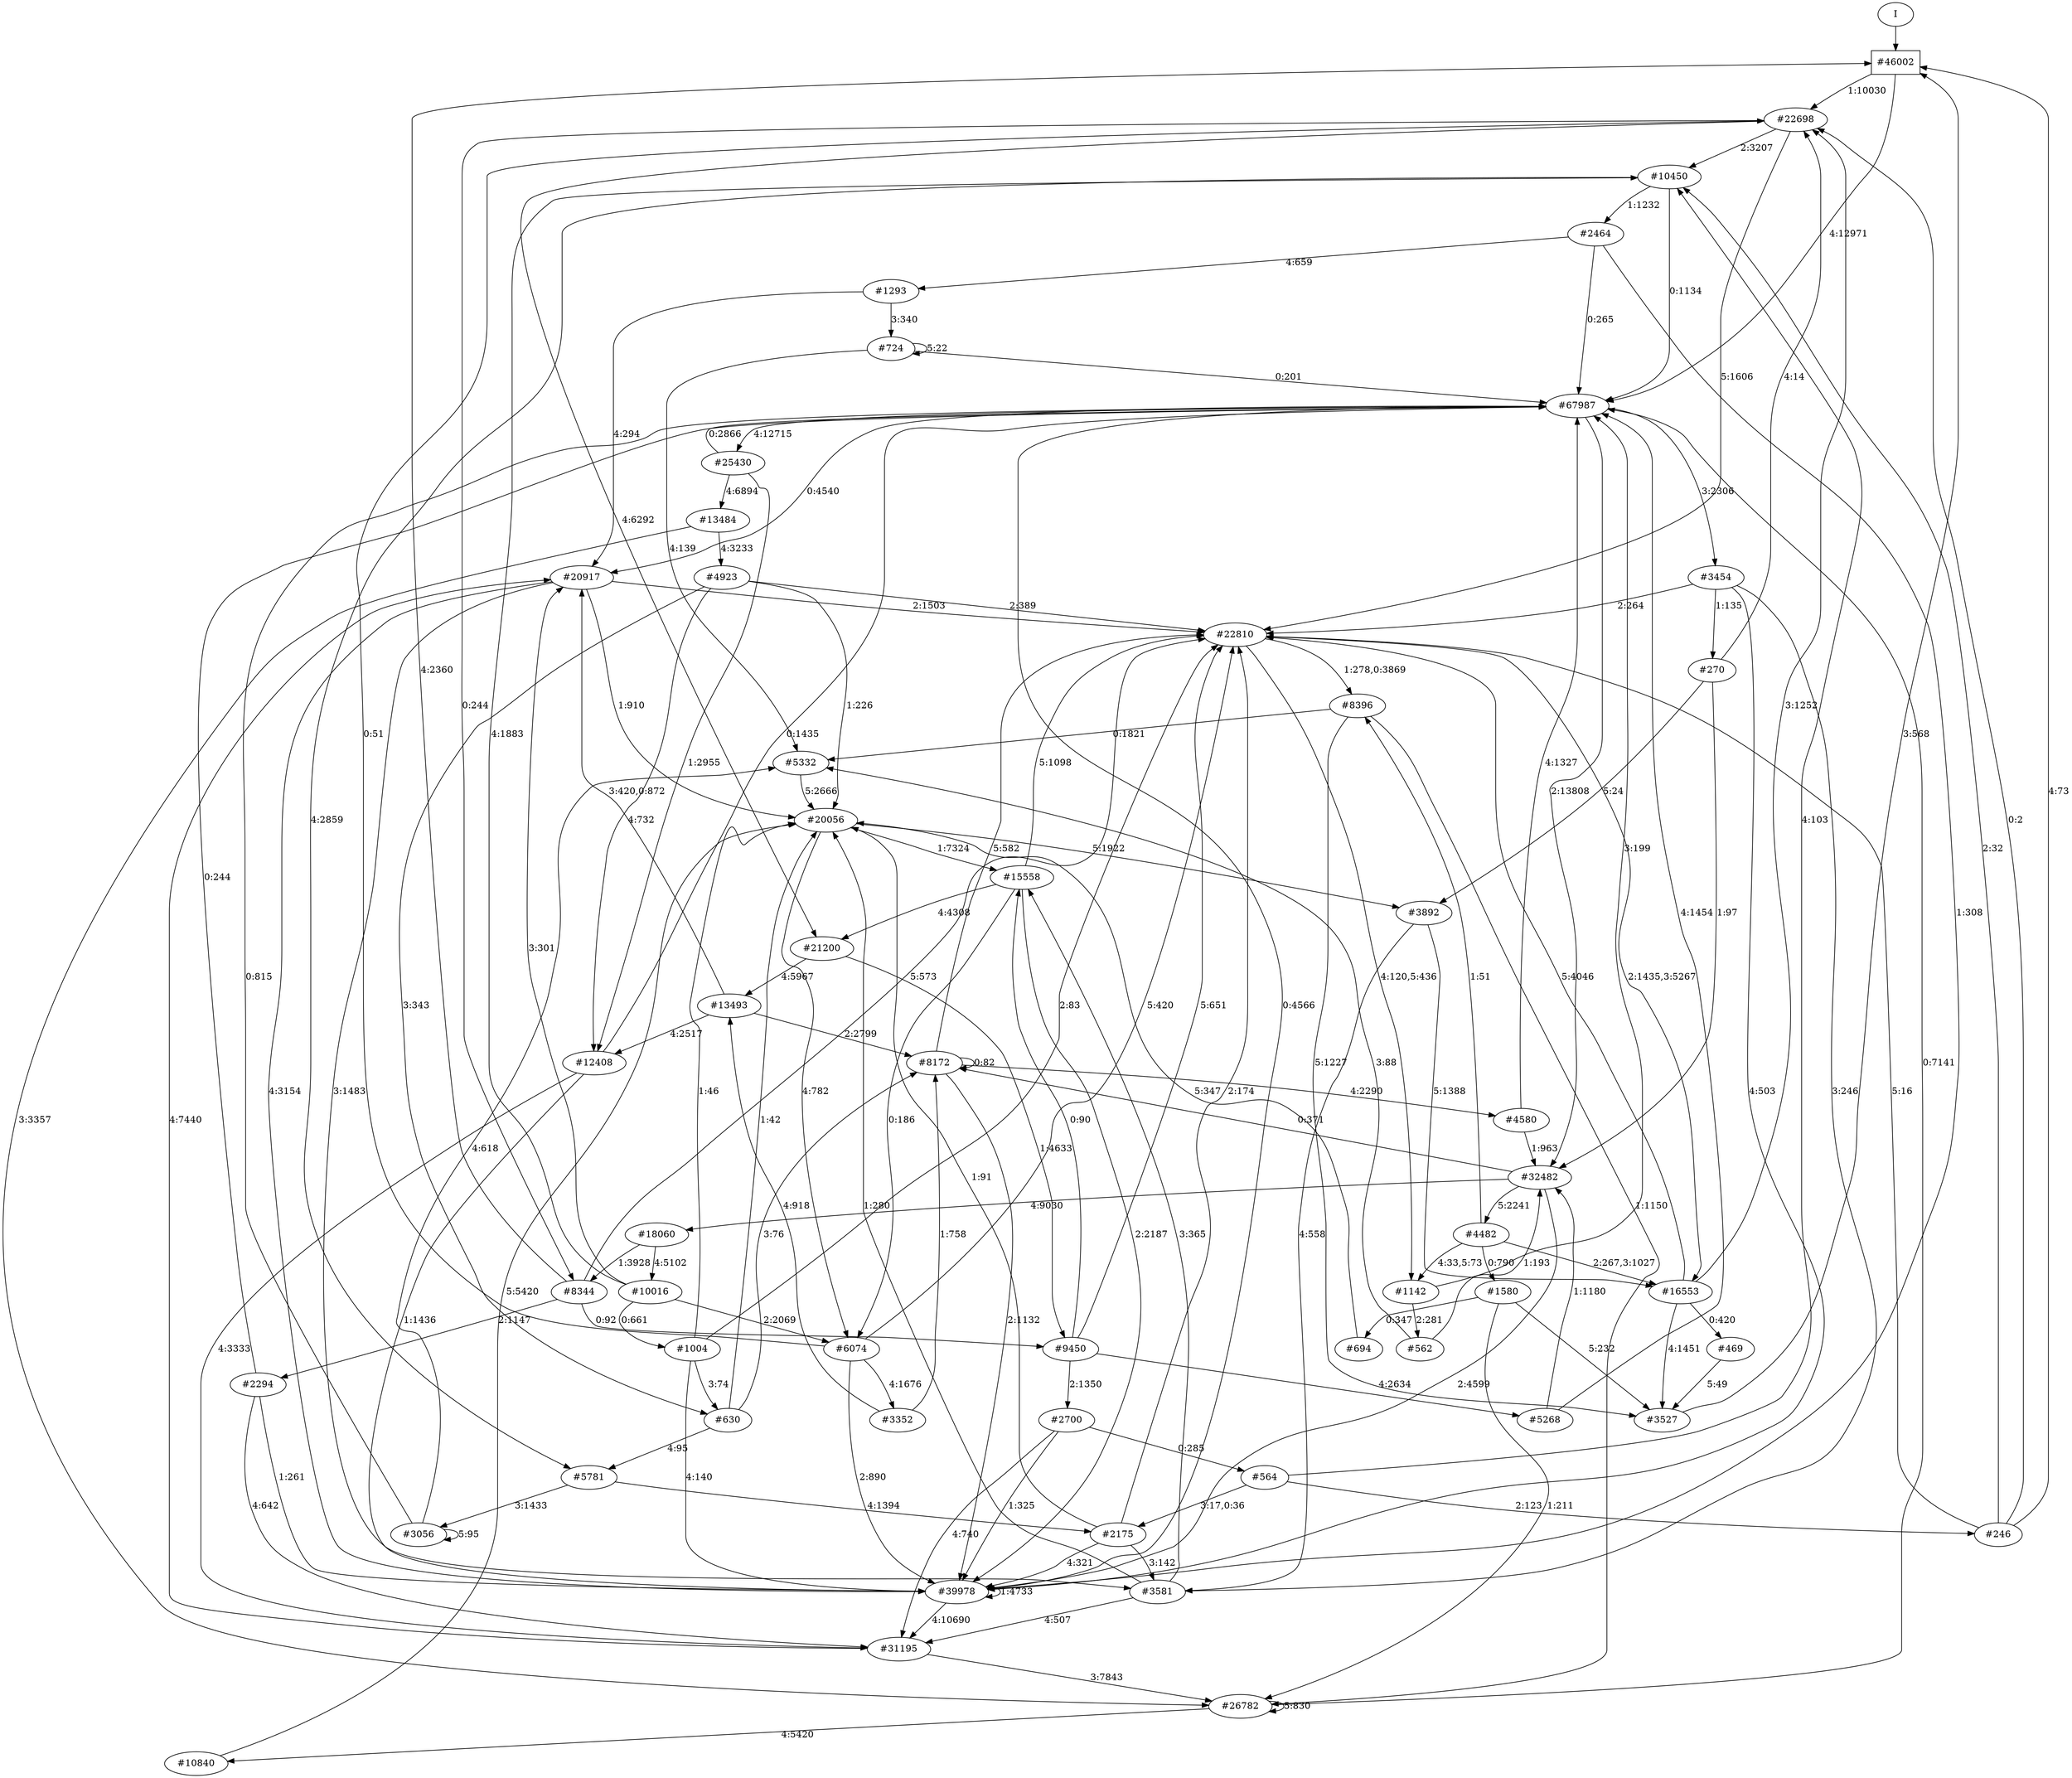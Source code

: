 // produced with flexfringe from git commitd1cf04ada0831d0605a3651971ef9a02091d8823
// dfasat/flexfringe -h=alergia -d=alergia_data -o=experiments/flexfringe_pautomac_study/flexfringe_data/exp6_n100_p0_1dfa -n=100 -p=0.1 /Users/nicholasrenninger/Google Drive/Grad School/specification learning/code/DPFA_DTS_product_experiment/dfasatInvestigations/experiments/flexfringe_pautomac_study/flexfringe_data/flexfringe_pautomac_study_train 
digraph DFA {
	0 [label="root" shape=box];
		I -> 0;
	0 [ label="#46002"  ];
		0 -> 1 [label="1:10030"  ];
		0 -> 19 [label="4:12971"  ];
	1 [ label="#22698"  ];
		1 -> 2 [label="2:3207"  ];
		1 -> 77 [label="4:6292"  ];
		1 -> 109 [label="5:1606"  ];
		1 -> 290 [label="0:244"  ];
	2 [ label="#10450"  ];
		2 -> 3 [label="4:2859"  ];
		2 -> 19 [label="0:1134"  ];
		2 -> 478 [label="1:1232"  ];
	478 [ label="#2464"  ];
		478 -> 19 [label="0:265"  ];
		478 -> 113 [label="1:308"  ];
		478 -> 479 [label="4:659"  ];
	479 [ label="#1293"  ];
		479 -> 352 [label="4:294"  ];
		479 -> 480 [label="3:340"  ];
	480 [ label="#724"  ];
		480 -> 2683 [label="4:139"  ];
		480 -> 19 [label="0:201"  ];
		480 -> 480 [label="5:22"  ];
	3 [ label="#5781"  ];
		3 -> 4 [label="4:1394"  ];
		3 -> 5 [label="3:1433"  ];
	4 [ label="#2175"  ];
		4 -> 2713 [label="3:142"  ];
		4 -> 83 [label="1:91"  ];
		4 -> 109 [label="2:174"  ];
		4 -> 113 [label="4:321"  ];
	5 [ label="#3056"  ];
		5 -> 2683 [label="4:618"  ];
		5 -> 5 [label="5:95"  ];
		5 -> 19 [label="0:815"  ];
	2683 [ label="#5332"  ];
		2683 -> 83 [label="5:2666"  ];
	77 [ label="#21200"  ];
		77 -> 78 [label="4:5967"  ];
		77 -> 87 [label="1:4633"  ];
	87 [ label="#9450"  ];
		87 -> 109 [label="5:651"  ];
		87 -> 88 [label="2:1350"  ];
		87 -> 457 [label="4:2634"  ];
		87 -> 1242 [label="0:90"  ];
	88 [ label="#2700"  ];
		88 -> 113 [label="1:325"  ];
		88 -> 114 [label="4:740"  ];
		88 -> 572 [label="0:285"  ];
	572 [ label="#564"  ];
		572 -> 3225 [label="2:123"  ];
		572 -> 2 [label="4:103"  ];
		572 -> 4 [label="3:17,0:36"  ];
	3225 [ label="#246"  ];
		3225 -> 0 [label="4:73"  ];
		3225 -> 1 [label="0:2"  ];
		3225 -> 2 [label="2:32"  ];
		3225 -> 109 [label="5:16"  ];
	457 [ label="#5268"  ];
		457 -> 19 [label="4:1454"  ];
		457 -> 112 [label="1:1180"  ];
	78 [ label="#13493"  ];
		78 -> 116 [label="4:2517"  ];
		78 -> 352 [label="3:420,0:872"  ];
		78 -> 364 [label="2:2799"  ];
	364 [ label="#8172"  ];
		364 -> 109 [label="5:582"  ];
		364 -> 113 [label="2:1132"  ];
		364 -> 364 [label="0:82"  ];
		364 -> 365 [label="4:2290"  ];
	365 [ label="#4580"  ];
		365 -> 19 [label="4:1327"  ];
		365 -> 112 [label="1:963"  ];
	109 [ label="#22810"  ];
		109 -> 110 [label="2:1435,3:5267"  ];
		109 -> 513 [label="1:278,0:3869"  ];
		109 -> 1729 [label="4:120,5:436"  ];
	110 [ label="#16553"  ];
		110 -> 1 [label="3:1252"  ];
		110 -> 109 [label="5:4046"  ];
		110 -> 614 [label="4:1451"  ];
		110 -> 7126 [label="0:420"  ];
	7126 [ label="#469"  ];
		7126 -> 614 [label="5:49"  ];
	513 [ label="#8396"  ];
		513 -> 2683 [label="0:1821"  ];
		513 -> 22 [label="1:1150"  ];
		513 -> 614 [label="5:1227"  ];
	614 [ label="#3527"  ];
		614 -> 0 [label="3:568"  ];
	1729 [ label="#1142"  ];
		1729 -> 19 [label="3:199"  ];
		1729 -> 7579 [label="2:281"  ];
	7579 [ label="#562"  ];
		7579 -> 2683 [label="3:88"  ];
		7579 -> 112 [label="1:193"  ];
	19 [ label="#67987"  ];
		19 -> 20 [label="4:12715"  ];
		19 -> 32 [label="3:2306"  ];
		19 -> 112 [label="2:13808"  ];
		19 -> 352 [label="0:4540"  ];
	112 [ label="#32482"  ];
		112 -> 113 [label="2:4599"  ];
		112 -> 289 [label="4:9030"  ];
		112 -> 364 [label="0:371"  ];
		112 -> 872 [label="5:2241"  ];
	113 [ label="#39978"  ];
		113 -> 19 [label="0:4566"  ];
		113 -> 113 [label="1:4733"  ];
		113 -> 114 [label="4:10690"  ];
	114 [ label="#31195"  ];
		114 -> 22 [label="3:7843"  ];
		114 -> 352 [label="4:7440"  ];
	289 [ label="#18060"  ];
		289 -> 290 [label="1:3928"  ];
		289 -> 297 [label="4:5102"  ];
	290 [ label="#8344"  ];
		290 -> 0 [label="4:2360"  ];
		290 -> 109 [label="5:573"  ];
		290 -> 87 [label="0:92"  ];
		290 -> 353 [label="2:1147"  ];
	353 [ label="#2294"  ];
		353 -> 19 [label="0:244"  ];
		353 -> 113 [label="1:261"  ];
		353 -> 114 [label="4:642"  ];
	297 [ label="#10016"  ];
		297 -> 2 [label="4:1883"  ];
		297 -> 298 [label="0:661"  ];
		297 -> 352 [label="3:301"  ];
		297 -> 1051 [label="2:2069"  ];
	1051 [ label="#6074"  ];
		1051 -> 1 [label="0:51"  ];
		1051 -> 109 [label="5:420"  ];
		1051 -> 113 [label="2:890"  ];
		1051 -> 4299 [label="4:1676"  ];
	4299 [ label="#3352"  ];
		4299 -> 78 [label="4:918"  ];
		4299 -> 364 [label="1:758"  ];
	298 [ label="#1004"  ];
		298 -> 83 [label="1:46"  ];
		298 -> 109 [label="2:83"  ];
		298 -> 113 [label="4:140"  ];
		298 -> 1235 [label="3:74"  ];
	872 [ label="#4482"  ];
		872 -> 110 [label="2:267,3:1027"  ];
		872 -> 513 [label="1:51"  ];
		872 -> 873 [label="0:790"  ];
		872 -> 1729 [label="4:33,5:73"  ];
	873 [ label="#1580"  ];
		873 -> 22 [label="1:211"  ];
		873 -> 614 [label="5:232"  ];
		873 -> 1129 [label="0:347"  ];
	1129 [ label="#694"  ];
		1129 -> 83 [label="5:347"  ];
	20 [ label="#25430"  ];
		20 -> 19 [label="0:2866"  ];
		20 -> 21 [label="4:6894"  ];
		20 -> 116 [label="1:2955"  ];
	116 [ label="#12408"  ];
		116 -> 19 [label="0:1435"  ];
		116 -> 113 [label="1:1436"  ];
		116 -> 114 [label="4:3333"  ];
	21 [ label="#13484"  ];
		21 -> 22 [label="3:3357"  ];
		21 -> 136 [label="4:3233"  ];
	136 [ label="#4923"  ];
		136 -> 83 [label="1:226"  ];
		136 -> 109 [label="2:389"  ];
		136 -> 116 [label="4:732"  ];
		136 -> 1235 [label="3:343"  ];
	1235 [ label="#630"  ];
		1235 -> 3 [label="4:95"  ];
		1235 -> 83 [label="1:42"  ];
		1235 -> 364 [label="3:76"  ];
	22 [ label="#26782"  ];
		22 -> 19 [label="0:7141"  ];
		22 -> 22 [label="5:830"  ];
		22 -> 82 [label="4:5420"  ];
	82 [ label="#10840"  ];
		82 -> 83 [label="5:5420"  ];
	83 [ label="#20056"  ];
		83 -> 84 [label="5:1922"  ];
		83 -> 1051 [label="4:782"  ];
		83 -> 1242 [label="1:7324"  ];
	1242 [ label="#15558"  ];
		1242 -> 77 [label="4:4308"  ];
		1242 -> 109 [label="5:1098"  ];
		1242 -> 113 [label="2:2187"  ];
		1242 -> 1051 [label="0:186"  ];
	84 [ label="#3892"  ];
		84 -> 2713 [label="4:558"  ];
		84 -> 110 [label="5:1388"  ];
	32 [ label="#3454"  ];
		32 -> 2713 [label="3:246"  ];
		32 -> 33 [label="1:135"  ];
		32 -> 109 [label="2:264"  ];
		32 -> 113 [label="4:503"  ];
	33 [ label="#270"  ];
		33 -> 1 [label="4:14"  ];
		33 -> 84 [label="5:24"  ];
		33 -> 112 [label="1:97"  ];
	352 [ label="#20917"  ];
		352 -> 2713 [label="3:1483"  ];
		352 -> 83 [label="1:910"  ];
		352 -> 109 [label="2:1503"  ];
		352 -> 113 [label="4:3154"  ];
	2713 [ label="#3581"  ];
		2713 -> 83 [label="1:280"  ];
		2713 -> 114 [label="4:507"  ];
		2713 -> 1242 [label="3:365"  ];
}

